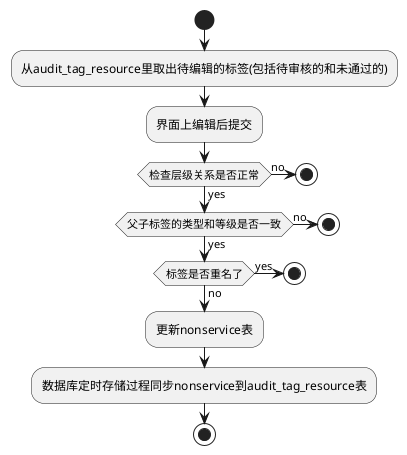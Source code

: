 @startuml
start
:从audit_tag_resource里取出待编辑的标签(包括待审核的和未通过的);
:界面上编辑后提交;
if(检查层级关系是否正常) then (yes)
  if(父子标签的类型和等级是否一致) then(yes)
    if(标签是否重名了) then(yes)
      stop
    else (no)
      :更新nonservice表;
      :数据库定时存储过程同步nonservice到audit_tag_resource表;
    endif
  else (no)
    stop
  endif
else (no)
  stop
endif
stop
@enduml
